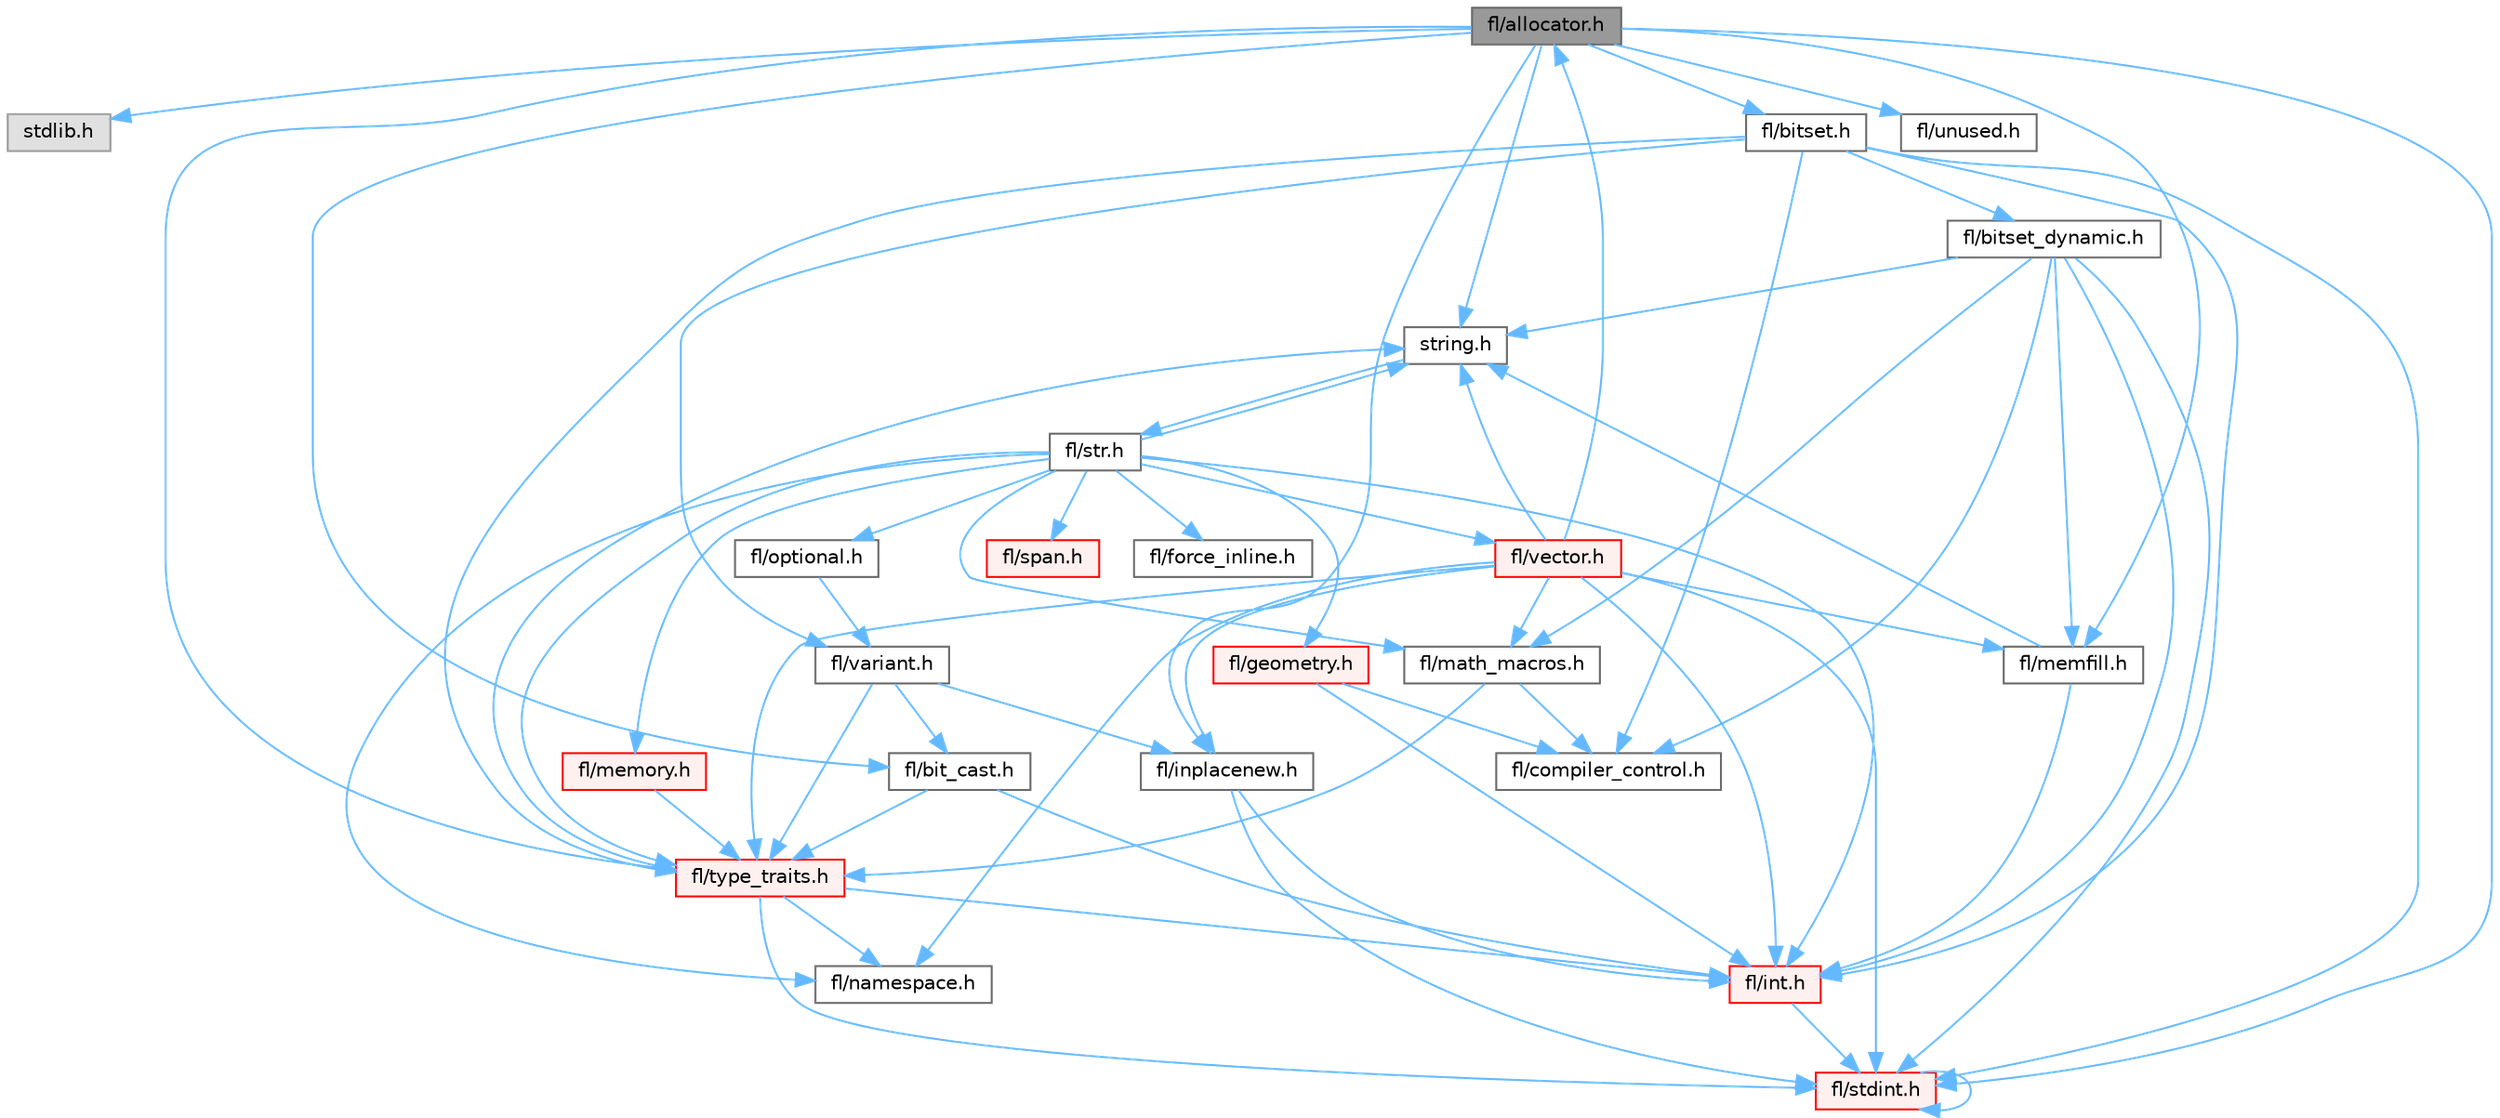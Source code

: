 digraph "fl/allocator.h"
{
 // INTERACTIVE_SVG=YES
 // LATEX_PDF_SIZE
  bgcolor="transparent";
  edge [fontname=Helvetica,fontsize=10,labelfontname=Helvetica,labelfontsize=10];
  node [fontname=Helvetica,fontsize=10,shape=box,height=0.2,width=0.4];
  Node1 [id="Node000001",label="fl/allocator.h",height=0.2,width=0.4,color="gray40", fillcolor="grey60", style="filled", fontcolor="black",tooltip=" "];
  Node1 -> Node2 [id="edge1_Node000001_Node000002",color="steelblue1",style="solid",tooltip=" "];
  Node2 [id="Node000002",label="stdlib.h",height=0.2,width=0.4,color="grey60", fillcolor="#E0E0E0", style="filled",tooltip=" "];
  Node1 -> Node3 [id="edge2_Node000001_Node000003",color="steelblue1",style="solid",tooltip=" "];
  Node3 [id="Node000003",label="string.h",height=0.2,width=0.4,color="grey40", fillcolor="white", style="filled",URL="$da/d66/string_8h.html",tooltip=" "];
  Node3 -> Node4 [id="edge3_Node000003_Node000004",color="steelblue1",style="solid",tooltip=" "];
  Node4 [id="Node000004",label="fl/str.h",height=0.2,width=0.4,color="grey40", fillcolor="white", style="filled",URL="$d1/d93/str_8h.html",tooltip=" "];
  Node4 -> Node5 [id="edge4_Node000004_Node000005",color="steelblue1",style="solid",tooltip=" "];
  Node5 [id="Node000005",label="fl/int.h",height=0.2,width=0.4,color="red", fillcolor="#FFF0F0", style="filled",URL="$d3/d7e/int_8h.html",tooltip=" "];
  Node5 -> Node6 [id="edge5_Node000005_Node000006",color="steelblue1",style="solid",tooltip=" "];
  Node6 [id="Node000006",label="fl/stdint.h",height=0.2,width=0.4,color="red", fillcolor="#FFF0F0", style="filled",URL="$df/dd8/stdint_8h.html",tooltip=" "];
  Node6 -> Node6 [id="edge6_Node000006_Node000006",color="steelblue1",style="solid",tooltip=" "];
  Node4 -> Node3 [id="edge7_Node000004_Node000003",color="steelblue1",style="solid",tooltip=" "];
  Node4 -> Node9 [id="edge8_Node000004_Node000009",color="steelblue1",style="solid",tooltip=" "];
  Node9 [id="Node000009",label="fl/geometry.h",height=0.2,width=0.4,color="red", fillcolor="#FFF0F0", style="filled",URL="$d4/d67/geometry_8h.html",tooltip=" "];
  Node9 -> Node5 [id="edge9_Node000009_Node000005",color="steelblue1",style="solid",tooltip=" "];
  Node9 -> Node15 [id="edge10_Node000009_Node000015",color="steelblue1",style="solid",tooltip=" "];
  Node15 [id="Node000015",label="fl/compiler_control.h",height=0.2,width=0.4,color="grey40", fillcolor="white", style="filled",URL="$d4/d54/compiler__control_8h.html",tooltip=" "];
  Node4 -> Node14 [id="edge11_Node000004_Node000014",color="steelblue1",style="solid",tooltip=" "];
  Node14 [id="Node000014",label="fl/math_macros.h",height=0.2,width=0.4,color="grey40", fillcolor="white", style="filled",URL="$d8/db8/math__macros_8h.html",tooltip=" "];
  Node14 -> Node15 [id="edge12_Node000014_Node000015",color="steelblue1",style="solid",tooltip=" "];
  Node14 -> Node16 [id="edge13_Node000014_Node000016",color="steelblue1",style="solid",tooltip=" "];
  Node16 [id="Node000016",label="fl/type_traits.h",height=0.2,width=0.4,color="red", fillcolor="#FFF0F0", style="filled",URL="$df/d63/type__traits_8h.html",tooltip=" "];
  Node16 -> Node3 [id="edge14_Node000016_Node000003",color="steelblue1",style="solid",tooltip=" "];
  Node16 -> Node6 [id="edge15_Node000016_Node000006",color="steelblue1",style="solid",tooltip=" "];
  Node16 -> Node17 [id="edge16_Node000016_Node000017",color="steelblue1",style="solid",tooltip=" "];
  Node17 [id="Node000017",label="fl/namespace.h",height=0.2,width=0.4,color="grey40", fillcolor="white", style="filled",URL="$df/d2a/namespace_8h.html",tooltip="Implements the FastLED namespace macros."];
  Node16 -> Node5 [id="edge17_Node000016_Node000005",color="steelblue1",style="solid",tooltip=" "];
  Node4 -> Node17 [id="edge18_Node000004_Node000017",color="steelblue1",style="solid",tooltip=" "];
  Node4 -> Node19 [id="edge19_Node000004_Node000019",color="steelblue1",style="solid",tooltip=" "];
  Node19 [id="Node000019",label="fl/memory.h",height=0.2,width=0.4,color="red", fillcolor="#FFF0F0", style="filled",URL="$dc/d18/memory_8h.html",tooltip=" "];
  Node19 -> Node16 [id="edge20_Node000019_Node000016",color="steelblue1",style="solid",tooltip=" "];
  Node4 -> Node38 [id="edge21_Node000004_Node000038",color="steelblue1",style="solid",tooltip=" "];
  Node38 [id="Node000038",label="fl/optional.h",height=0.2,width=0.4,color="grey40", fillcolor="white", style="filled",URL="$dc/d62/optional_8h.html",tooltip=" "];
  Node38 -> Node39 [id="edge22_Node000038_Node000039",color="steelblue1",style="solid",tooltip=" "];
  Node39 [id="Node000039",label="fl/variant.h",height=0.2,width=0.4,color="grey40", fillcolor="white", style="filled",URL="$d6/d10/variant_8h.html",tooltip=" "];
  Node39 -> Node28 [id="edge23_Node000039_Node000028",color="steelblue1",style="solid",tooltip=" "];
  Node28 [id="Node000028",label="fl/inplacenew.h",height=0.2,width=0.4,color="grey40", fillcolor="white", style="filled",URL="$db/d36/inplacenew_8h.html",tooltip=" "];
  Node28 -> Node6 [id="edge24_Node000028_Node000006",color="steelblue1",style="solid",tooltip=" "];
  Node28 -> Node5 [id="edge25_Node000028_Node000005",color="steelblue1",style="solid",tooltip=" "];
  Node39 -> Node16 [id="edge26_Node000039_Node000016",color="steelblue1",style="solid",tooltip=" "];
  Node39 -> Node31 [id="edge27_Node000039_Node000031",color="steelblue1",style="solid",tooltip=" "];
  Node31 [id="Node000031",label="fl/bit_cast.h",height=0.2,width=0.4,color="grey40", fillcolor="white", style="filled",URL="$df/d72/bit__cast_8h.html",tooltip=" "];
  Node31 -> Node16 [id="edge28_Node000031_Node000016",color="steelblue1",style="solid",tooltip=" "];
  Node31 -> Node5 [id="edge29_Node000031_Node000005",color="steelblue1",style="solid",tooltip=" "];
  Node4 -> Node16 [id="edge30_Node000004_Node000016",color="steelblue1",style="solid",tooltip=" "];
  Node4 -> Node40 [id="edge31_Node000004_Node000040",color="steelblue1",style="solid",tooltip=" "];
  Node40 [id="Node000040",label="fl/vector.h",height=0.2,width=0.4,color="red", fillcolor="#FFF0F0", style="filled",URL="$d6/d68/vector_8h.html",tooltip=" "];
  Node40 -> Node6 [id="edge32_Node000040_Node000006",color="steelblue1",style="solid",tooltip=" "];
  Node40 -> Node5 [id="edge33_Node000040_Node000005",color="steelblue1",style="solid",tooltip=" "];
  Node40 -> Node3 [id="edge34_Node000040_Node000003",color="steelblue1",style="solid",tooltip=" "];
  Node40 -> Node14 [id="edge35_Node000040_Node000014",color="steelblue1",style="solid",tooltip=" "];
  Node40 -> Node43 [id="edge36_Node000040_Node000043",color="steelblue1",style="solid",tooltip=" "];
  Node43 [id="Node000043",label="fl/memfill.h",height=0.2,width=0.4,color="grey40", fillcolor="white", style="filled",URL="$d0/dda/memfill_8h.html",tooltip=" "];
  Node43 -> Node3 [id="edge37_Node000043_Node000003",color="steelblue1",style="solid",tooltip=" "];
  Node43 -> Node5 [id="edge38_Node000043_Node000005",color="steelblue1",style="solid",tooltip=" "];
  Node40 -> Node17 [id="edge39_Node000040_Node000017",color="steelblue1",style="solid",tooltip=" "];
  Node40 -> Node1 [id="edge40_Node000040_Node000001",color="steelblue1",style="solid",tooltip=" "];
  Node40 -> Node16 [id="edge41_Node000040_Node000016",color="steelblue1",style="solid",tooltip=" "];
  Node40 -> Node28 [id="edge42_Node000040_Node000028",color="steelblue1",style="solid",tooltip=" "];
  Node4 -> Node44 [id="edge43_Node000004_Node000044",color="steelblue1",style="solid",tooltip=" "];
  Node44 [id="Node000044",label="fl/span.h",height=0.2,width=0.4,color="red", fillcolor="#FFF0F0", style="filled",URL="$d4/d7a/span_8h.html",tooltip=" "];
  Node4 -> Node12 [id="edge44_Node000004_Node000012",color="steelblue1",style="solid",tooltip=" "];
  Node12 [id="Node000012",label="fl/force_inline.h",height=0.2,width=0.4,color="grey40", fillcolor="white", style="filled",URL="$d4/d64/force__inline_8h.html",tooltip=" "];
  Node1 -> Node28 [id="edge45_Node000001_Node000028",color="steelblue1",style="solid",tooltip=" "];
  Node1 -> Node43 [id="edge46_Node000001_Node000043",color="steelblue1",style="solid",tooltip=" "];
  Node1 -> Node16 [id="edge47_Node000001_Node000016",color="steelblue1",style="solid",tooltip=" "];
  Node1 -> Node46 [id="edge48_Node000001_Node000046",color="steelblue1",style="solid",tooltip=" "];
  Node46 [id="Node000046",label="fl/unused.h",height=0.2,width=0.4,color="grey40", fillcolor="white", style="filled",URL="$d8/d4b/unused_8h.html",tooltip=" "];
  Node1 -> Node31 [id="edge49_Node000001_Node000031",color="steelblue1",style="solid",tooltip=" "];
  Node1 -> Node6 [id="edge50_Node000001_Node000006",color="steelblue1",style="solid",tooltip=" "];
  Node1 -> Node47 [id="edge51_Node000001_Node000047",color="steelblue1",style="solid",tooltip=" "];
  Node47 [id="Node000047",label="fl/bitset.h",height=0.2,width=0.4,color="grey40", fillcolor="white", style="filled",URL="$d1/d69/bitset_8h.html",tooltip=" "];
  Node47 -> Node48 [id="edge52_Node000047_Node000048",color="steelblue1",style="solid",tooltip=" "];
  Node48 [id="Node000048",label="fl/bitset_dynamic.h",height=0.2,width=0.4,color="grey40", fillcolor="white", style="filled",URL="$de/d7a/bitset__dynamic_8h.html",tooltip=" "];
  Node48 -> Node6 [id="edge53_Node000048_Node000006",color="steelblue1",style="solid",tooltip=" "];
  Node48 -> Node5 [id="edge54_Node000048_Node000005",color="steelblue1",style="solid",tooltip=" "];
  Node48 -> Node3 [id="edge55_Node000048_Node000003",color="steelblue1",style="solid",tooltip=" "];
  Node48 -> Node14 [id="edge56_Node000048_Node000014",color="steelblue1",style="solid",tooltip=" "];
  Node48 -> Node43 [id="edge57_Node000048_Node000043",color="steelblue1",style="solid",tooltip=" "];
  Node48 -> Node15 [id="edge58_Node000048_Node000015",color="steelblue1",style="solid",tooltip=" "];
  Node47 -> Node16 [id="edge59_Node000047_Node000016",color="steelblue1",style="solid",tooltip=" "];
  Node47 -> Node39 [id="edge60_Node000047_Node000039",color="steelblue1",style="solid",tooltip=" "];
  Node47 -> Node6 [id="edge61_Node000047_Node000006",color="steelblue1",style="solid",tooltip=" "];
  Node47 -> Node5 [id="edge62_Node000047_Node000005",color="steelblue1",style="solid",tooltip=" "];
  Node47 -> Node15 [id="edge63_Node000047_Node000015",color="steelblue1",style="solid",tooltip=" "];
}
